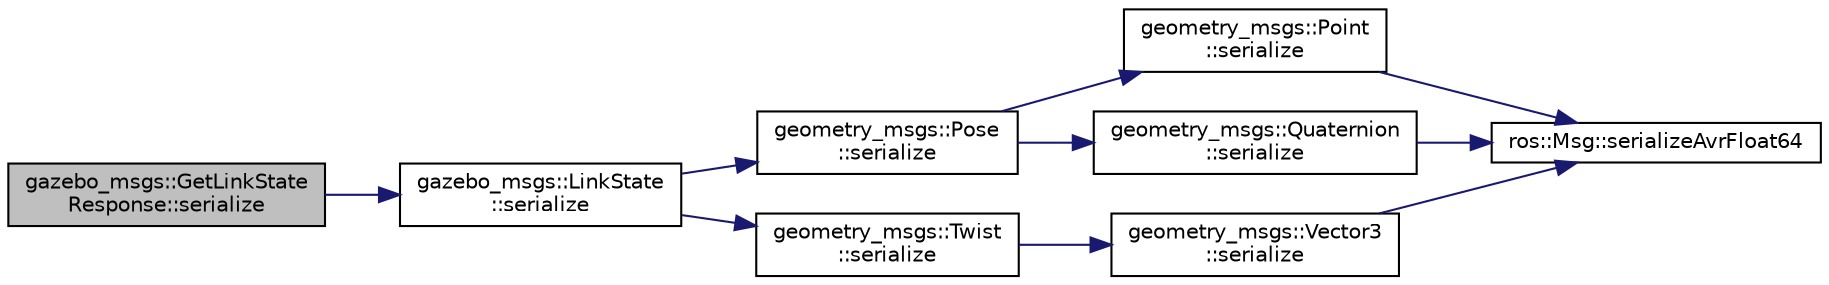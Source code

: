 digraph "gazebo_msgs::GetLinkStateResponse::serialize"
{
  edge [fontname="Helvetica",fontsize="10",labelfontname="Helvetica",labelfontsize="10"];
  node [fontname="Helvetica",fontsize="10",shape=record];
  rankdir="LR";
  Node1 [label="gazebo_msgs::GetLinkState\lResponse::serialize",height=0.2,width=0.4,color="black", fillcolor="grey75", style="filled" fontcolor="black"];
  Node1 -> Node2 [color="midnightblue",fontsize="10",style="solid",fontname="Helvetica"];
  Node2 [label="gazebo_msgs::LinkState\l::serialize",height=0.2,width=0.4,color="black", fillcolor="white", style="filled",URL="$classgazebo__msgs_1_1_link_state.html#a4b49828457d29c7b4dfcb0cb934087a1"];
  Node2 -> Node3 [color="midnightblue",fontsize="10",style="solid",fontname="Helvetica"];
  Node3 [label="geometry_msgs::Pose\l::serialize",height=0.2,width=0.4,color="black", fillcolor="white", style="filled",URL="$classgeometry__msgs_1_1_pose.html#aa19cafeb54ccb2474066c9d181138524"];
  Node3 -> Node4 [color="midnightblue",fontsize="10",style="solid",fontname="Helvetica"];
  Node4 [label="geometry_msgs::Point\l::serialize",height=0.2,width=0.4,color="black", fillcolor="white", style="filled",URL="$classgeometry__msgs_1_1_point.html#a00024cb4ba801f58a690351352c7736f"];
  Node4 -> Node5 [color="midnightblue",fontsize="10",style="solid",fontname="Helvetica"];
  Node5 [label="ros::Msg::serializeAvrFloat64",height=0.2,width=0.4,color="black", fillcolor="white", style="filled",URL="$classros_1_1_msg.html#a3fff55e17efd60a7195a14857ff44897",tooltip="This tricky function handles promoting a 32bit float to a 64bit double, so that AVR can publish messa..."];
  Node3 -> Node6 [color="midnightblue",fontsize="10",style="solid",fontname="Helvetica"];
  Node6 [label="geometry_msgs::Quaternion\l::serialize",height=0.2,width=0.4,color="black", fillcolor="white", style="filled",URL="$classgeometry__msgs_1_1_quaternion.html#a0f1aa1b8b10fffdc9cfb69eb5198a687"];
  Node6 -> Node5 [color="midnightblue",fontsize="10",style="solid",fontname="Helvetica"];
  Node2 -> Node7 [color="midnightblue",fontsize="10",style="solid",fontname="Helvetica"];
  Node7 [label="geometry_msgs::Twist\l::serialize",height=0.2,width=0.4,color="black", fillcolor="white", style="filled",URL="$classgeometry__msgs_1_1_twist.html#a6b6773811c51714ffce0412ec15ff277"];
  Node7 -> Node8 [color="midnightblue",fontsize="10",style="solid",fontname="Helvetica"];
  Node8 [label="geometry_msgs::Vector3\l::serialize",height=0.2,width=0.4,color="black", fillcolor="white", style="filled",URL="$classgeometry__msgs_1_1_vector3.html#a9efc8f24d66f04a2c74710aec1cb611a"];
  Node8 -> Node5 [color="midnightblue",fontsize="10",style="solid",fontname="Helvetica"];
}
